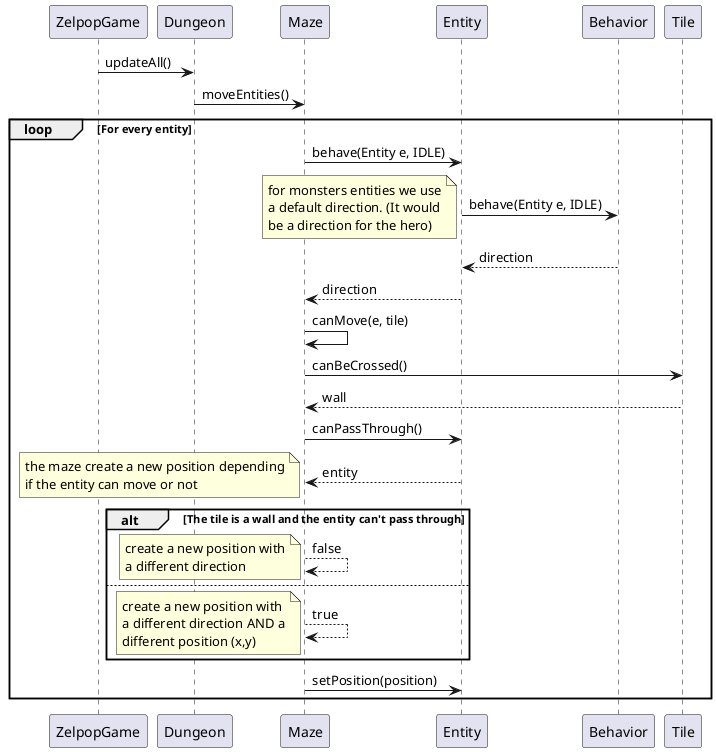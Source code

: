 @startuml
ZelpopGame -> Dungeon : updateAll()
Dungeon -> Maze : moveEntities()

loop For every entity

    Maze -> Entity : behave(Entity e, IDLE)

    Entity -> Behavior : behave(Entity e, IDLE)

    note left
        for monsters entities we use
        a default direction. (It would
        be a direction for the hero)
    end note

    Behavior --> Entity : direction

    Entity --> Maze : direction

    Maze -> Maze : canMove(e, tile)

    Maze -> Tile : canBeCrossed()

    Tile --> Maze : wall

    Maze -> Entity : canPassThrough()

    Entity --> Maze : entity

    note left
        the maze create a new position depending
        if the entity can move or not
    end note

    alt The tile is a wall and the entity can't pass through

        Maze --> Maze : false

        note left
            create a new position with
            a different direction
        end note

    else

        Maze --> Maze : true

        note left
            create a new position with
            a different direction AND a
            different position (x,y)
        end note

    end

    Maze -> Entity : setPosition(position)

end

@enduml